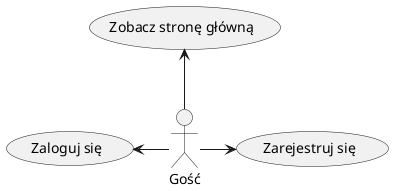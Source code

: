 @startuml
skinparam linetype ortho

Gość -up-> (Zobacz stronę główną)
Gość -left-> (Zaloguj się)
Gość -right-> (Zarejestruj się)

newpage

Pracownik -up-> (Zobacz listę\nswoich zgłoszeń)
Pracownik -left-> (Zobacz swoje dane)
Pracownik -right-> (Zobacz listę ofert)


(Zobacz swoje dane) <.up. (Edytuj): extends
(Zobacz listę ofert) <.up. (Wyślij zgłoszenie): extends
(Zobacz listę ofert) <.right. (Wyszukaj ofertę): extends
(Zobacz listę\nswoich zgłoszeń) <.up. (Wycofaj zgłoszenie): extends

newpage

Firma -up-> (Dodaj ofertę)
Firma -down-> (Zobacz listę zgłoszeń)
Firma -left-> (Zobacz swoje dane)
Firma -right-> (Zobacz listę ofert)

(Zobacz listę zgłoszeń) <.right. (Zaakceptuj): extends
(Zobacz listę zgłoszeń) <.left. (Odrzuć): extends
(Zobacz swoje dane) <.up. (Edytuj): extends
(Zobacz listę ofert) <-right. (Zobacz swoje oferty) : extends
(Zobacz swoje oferty) <.up. (Usuń) : extends

newpage

Admin -up-> (Zobacz listę ofert)
Admin -down-> (Zobacz listę zgłoszeń)
Admin -left-> (Zobacz listę użytkowników)

(Zobacz listę ofert) <.up. (Edytuj ofertę): extends
(Zobacz listę ofert) <.left. (Usuń ofertę): extends
(Zobacz listę ofert) <.right. (Dodaj ofertę): extends

(Zobacz listę zgłoszeń) <.right. (Usuń zgłoszenie): extends

(Zobacz listę użytkowników) <.up. (Edytuj użytkownika): extends
(Zobacz listę użytkowników) <.left. (Usuń użytkownika): extends
(Zobacz listę użytkowników) <.down. (Dodaj użytkownika): extends

@enduml